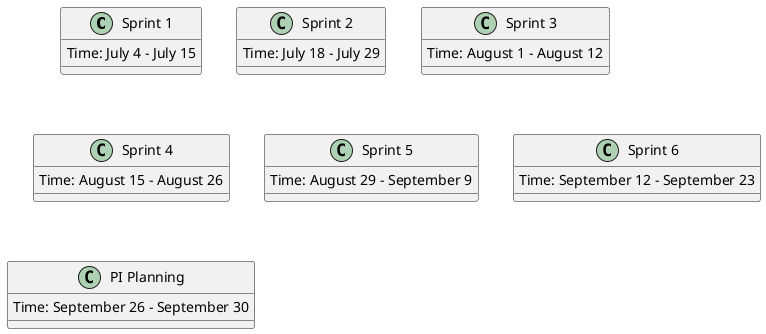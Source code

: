 @startuml Sprint Calendar for 22.3 PI

class "Sprint 1" {
  Time: July 4 - July 15
  'void methods()
}

class "Sprint 2" {
  Time: July 18 - July 29
  'void methods()
}

class "Sprint 3" {
  Time: August 1 - August 12
  'void methods()
}

class "Sprint 4" {
  Time: August 15 - August 26
  'void methods()
}

class "Sprint 5" {
  Time: August 29 - September 9
  'void methods()
}

class "Sprint 6" {
  Time: September 12 - September 23
  'void methods()
}

class "PI Planning" {
  Time: September 26 - September 30
  'void methods()
}

@enduml